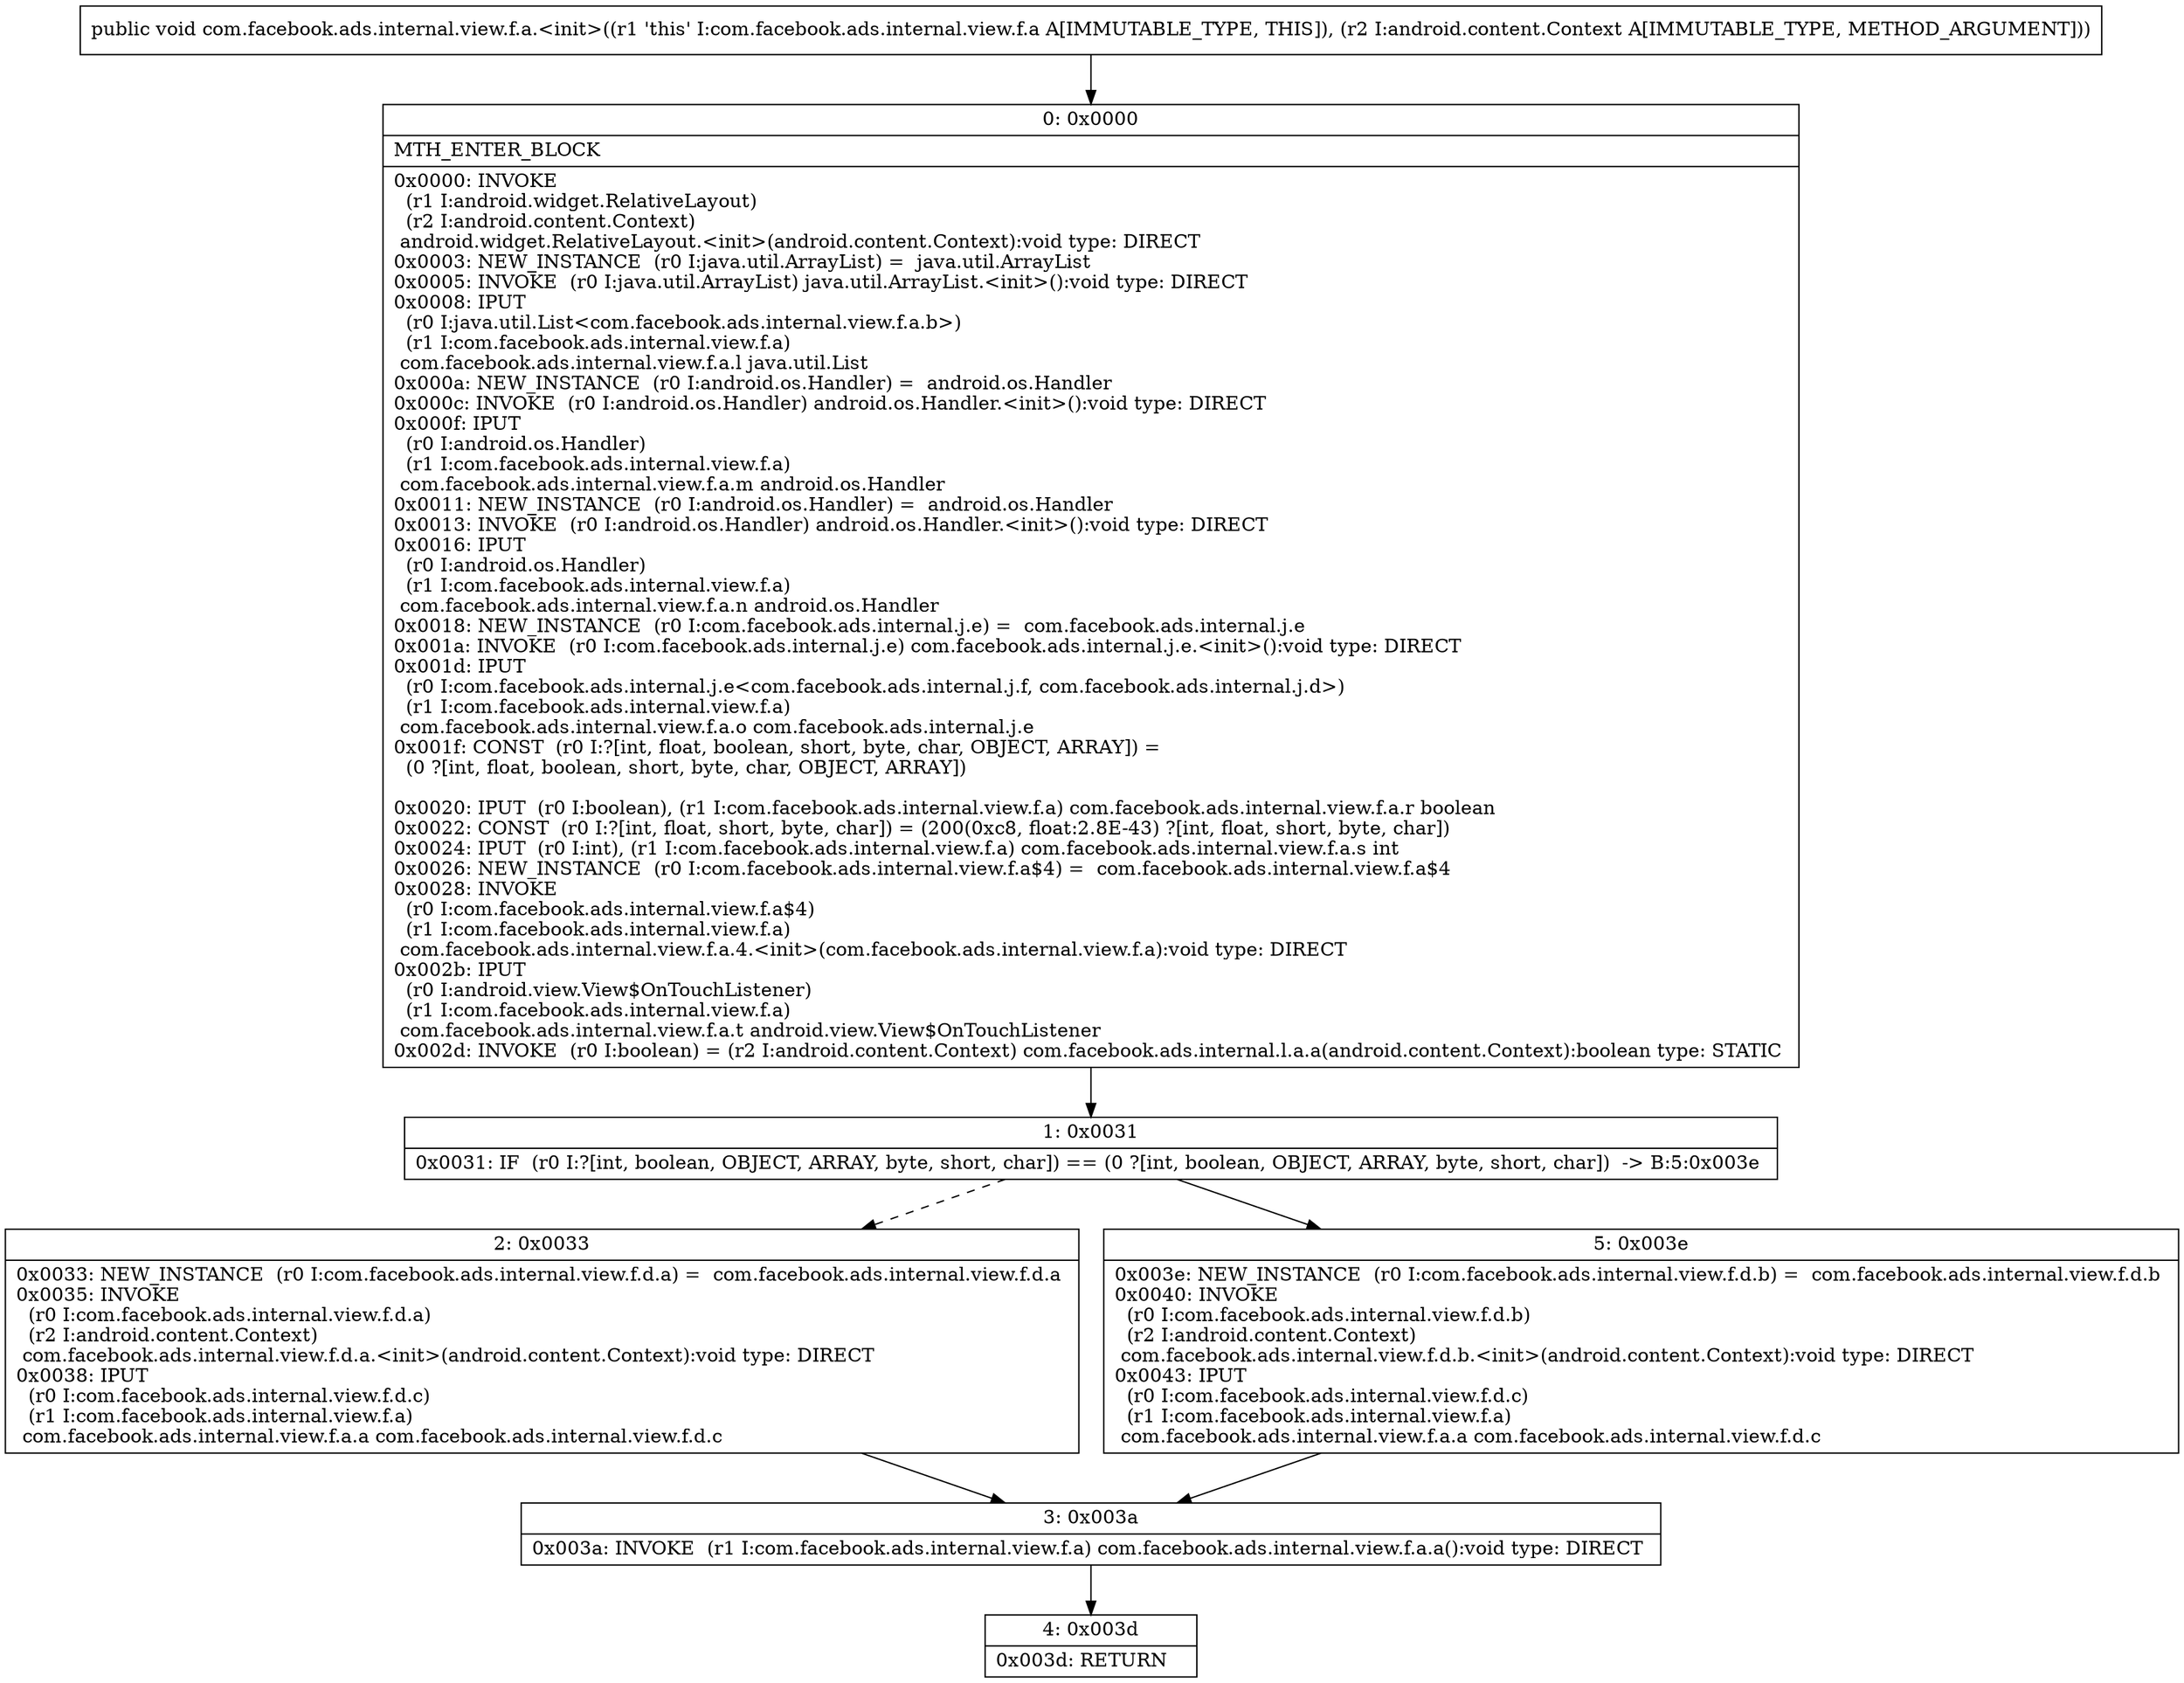 digraph "CFG forcom.facebook.ads.internal.view.f.a.\<init\>(Landroid\/content\/Context;)V" {
Node_0 [shape=record,label="{0\:\ 0x0000|MTH_ENTER_BLOCK\l|0x0000: INVOKE  \l  (r1 I:android.widget.RelativeLayout)\l  (r2 I:android.content.Context)\l android.widget.RelativeLayout.\<init\>(android.content.Context):void type: DIRECT \l0x0003: NEW_INSTANCE  (r0 I:java.util.ArrayList) =  java.util.ArrayList \l0x0005: INVOKE  (r0 I:java.util.ArrayList) java.util.ArrayList.\<init\>():void type: DIRECT \l0x0008: IPUT  \l  (r0 I:java.util.List\<com.facebook.ads.internal.view.f.a.b\>)\l  (r1 I:com.facebook.ads.internal.view.f.a)\l com.facebook.ads.internal.view.f.a.l java.util.List \l0x000a: NEW_INSTANCE  (r0 I:android.os.Handler) =  android.os.Handler \l0x000c: INVOKE  (r0 I:android.os.Handler) android.os.Handler.\<init\>():void type: DIRECT \l0x000f: IPUT  \l  (r0 I:android.os.Handler)\l  (r1 I:com.facebook.ads.internal.view.f.a)\l com.facebook.ads.internal.view.f.a.m android.os.Handler \l0x0011: NEW_INSTANCE  (r0 I:android.os.Handler) =  android.os.Handler \l0x0013: INVOKE  (r0 I:android.os.Handler) android.os.Handler.\<init\>():void type: DIRECT \l0x0016: IPUT  \l  (r0 I:android.os.Handler)\l  (r1 I:com.facebook.ads.internal.view.f.a)\l com.facebook.ads.internal.view.f.a.n android.os.Handler \l0x0018: NEW_INSTANCE  (r0 I:com.facebook.ads.internal.j.e) =  com.facebook.ads.internal.j.e \l0x001a: INVOKE  (r0 I:com.facebook.ads.internal.j.e) com.facebook.ads.internal.j.e.\<init\>():void type: DIRECT \l0x001d: IPUT  \l  (r0 I:com.facebook.ads.internal.j.e\<com.facebook.ads.internal.j.f, com.facebook.ads.internal.j.d\>)\l  (r1 I:com.facebook.ads.internal.view.f.a)\l com.facebook.ads.internal.view.f.a.o com.facebook.ads.internal.j.e \l0x001f: CONST  (r0 I:?[int, float, boolean, short, byte, char, OBJECT, ARRAY]) = \l  (0 ?[int, float, boolean, short, byte, char, OBJECT, ARRAY])\l \l0x0020: IPUT  (r0 I:boolean), (r1 I:com.facebook.ads.internal.view.f.a) com.facebook.ads.internal.view.f.a.r boolean \l0x0022: CONST  (r0 I:?[int, float, short, byte, char]) = (200(0xc8, float:2.8E\-43) ?[int, float, short, byte, char]) \l0x0024: IPUT  (r0 I:int), (r1 I:com.facebook.ads.internal.view.f.a) com.facebook.ads.internal.view.f.a.s int \l0x0026: NEW_INSTANCE  (r0 I:com.facebook.ads.internal.view.f.a$4) =  com.facebook.ads.internal.view.f.a$4 \l0x0028: INVOKE  \l  (r0 I:com.facebook.ads.internal.view.f.a$4)\l  (r1 I:com.facebook.ads.internal.view.f.a)\l com.facebook.ads.internal.view.f.a.4.\<init\>(com.facebook.ads.internal.view.f.a):void type: DIRECT \l0x002b: IPUT  \l  (r0 I:android.view.View$OnTouchListener)\l  (r1 I:com.facebook.ads.internal.view.f.a)\l com.facebook.ads.internal.view.f.a.t android.view.View$OnTouchListener \l0x002d: INVOKE  (r0 I:boolean) = (r2 I:android.content.Context) com.facebook.ads.internal.l.a.a(android.content.Context):boolean type: STATIC \l}"];
Node_1 [shape=record,label="{1\:\ 0x0031|0x0031: IF  (r0 I:?[int, boolean, OBJECT, ARRAY, byte, short, char]) == (0 ?[int, boolean, OBJECT, ARRAY, byte, short, char])  \-\> B:5:0x003e \l}"];
Node_2 [shape=record,label="{2\:\ 0x0033|0x0033: NEW_INSTANCE  (r0 I:com.facebook.ads.internal.view.f.d.a) =  com.facebook.ads.internal.view.f.d.a \l0x0035: INVOKE  \l  (r0 I:com.facebook.ads.internal.view.f.d.a)\l  (r2 I:android.content.Context)\l com.facebook.ads.internal.view.f.d.a.\<init\>(android.content.Context):void type: DIRECT \l0x0038: IPUT  \l  (r0 I:com.facebook.ads.internal.view.f.d.c)\l  (r1 I:com.facebook.ads.internal.view.f.a)\l com.facebook.ads.internal.view.f.a.a com.facebook.ads.internal.view.f.d.c \l}"];
Node_3 [shape=record,label="{3\:\ 0x003a|0x003a: INVOKE  (r1 I:com.facebook.ads.internal.view.f.a) com.facebook.ads.internal.view.f.a.a():void type: DIRECT \l}"];
Node_4 [shape=record,label="{4\:\ 0x003d|0x003d: RETURN   \l}"];
Node_5 [shape=record,label="{5\:\ 0x003e|0x003e: NEW_INSTANCE  (r0 I:com.facebook.ads.internal.view.f.d.b) =  com.facebook.ads.internal.view.f.d.b \l0x0040: INVOKE  \l  (r0 I:com.facebook.ads.internal.view.f.d.b)\l  (r2 I:android.content.Context)\l com.facebook.ads.internal.view.f.d.b.\<init\>(android.content.Context):void type: DIRECT \l0x0043: IPUT  \l  (r0 I:com.facebook.ads.internal.view.f.d.c)\l  (r1 I:com.facebook.ads.internal.view.f.a)\l com.facebook.ads.internal.view.f.a.a com.facebook.ads.internal.view.f.d.c \l}"];
MethodNode[shape=record,label="{public void com.facebook.ads.internal.view.f.a.\<init\>((r1 'this' I:com.facebook.ads.internal.view.f.a A[IMMUTABLE_TYPE, THIS]), (r2 I:android.content.Context A[IMMUTABLE_TYPE, METHOD_ARGUMENT])) }"];
MethodNode -> Node_0;
Node_0 -> Node_1;
Node_1 -> Node_2[style=dashed];
Node_1 -> Node_5;
Node_2 -> Node_3;
Node_3 -> Node_4;
Node_5 -> Node_3;
}

